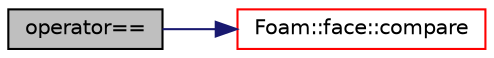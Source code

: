 digraph "operator=="
{
  bgcolor="transparent";
  edge [fontname="Helvetica",fontsize="10",labelfontname="Helvetica",labelfontsize="10"];
  node [fontname="Helvetica",fontsize="10",shape=record];
  rankdir="LR";
  Node125970 [label="operator==",height=0.2,width=0.4,color="black", fillcolor="grey75", style="filled", fontcolor="black"];
  Node125970 -> Node125971 [color="midnightblue",fontsize="10",style="solid",fontname="Helvetica"];
  Node125971 [label="Foam::face::compare",height=0.2,width=0.4,color="red",URL="$a28369.html#a68ba6c56831c8f857f6ce6dd4863cca2",tooltip="Compare faces. "];
}
